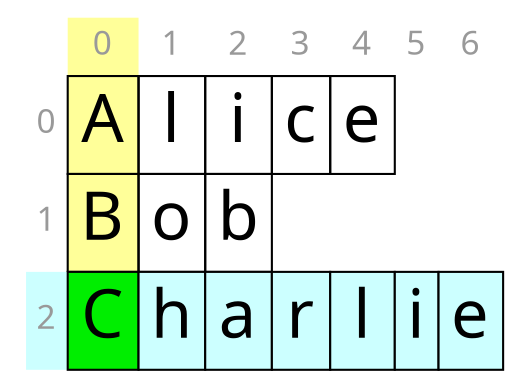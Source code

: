 digraph G {
    node [ shape=box, style=filled, fillcolor=white, fontname="PT Mono", fontsize=32 ]

    list [
        shape=none
        label=<<table border="0" cellspacing="0" cellpadding="5">
            <tr>
                <td></td>
                <td bgcolor="#ffff99"><font color="#999999" point-size="16">0</font></td>
                <td><font color="#999999" point-size="16">1</font></td>
                <td><font color="#999999" point-size="16">2</font></td>
                <td><font color="#999999" point-size="16">3</font></td>
                <td><font color="#999999" point-size="16">4</font></td>
                <td><font color="#999999" point-size="16">5</font></td>
                <td><font color="#999999" point-size="16">6</font></td>
            </tr>
            <tr>
                <td><font color="#999999" point-size="16">0</font></td>
                <td border="1" bgcolor="#ffff99">A</td>
                <td border="1">l</td>
                <td border="1">i</td>
                <td border="1">c</td>
                <td border="1">e</td>
            </tr>
            <tr>
                <td><font color="#999999" point-size="16">1</font></td>
                <td border="1" bgcolor="#ffff99">B</td>
                <td border="1">o</td>
                <td border="1">b</td>
            </tr>
            <tr>
                <td bgcolor="#ccffff"><font color="#999999" point-size="16">2</font></td>
                <td border="1" bgcolor="#00ee00">C</td>
                <td border="1" bgcolor="#ccffff">h</td>
                <td border="1" bgcolor="#ccffff">a</td>
                <td border="1" bgcolor="#ccffff">r</td>
                <td border="1" bgcolor="#ccffff">l</td>
                <td border="1" bgcolor="#ccffff">i</td>
                <td border="1" bgcolor="#ccffff">e</td>
            </tr>
        </table>>
    ]

}
